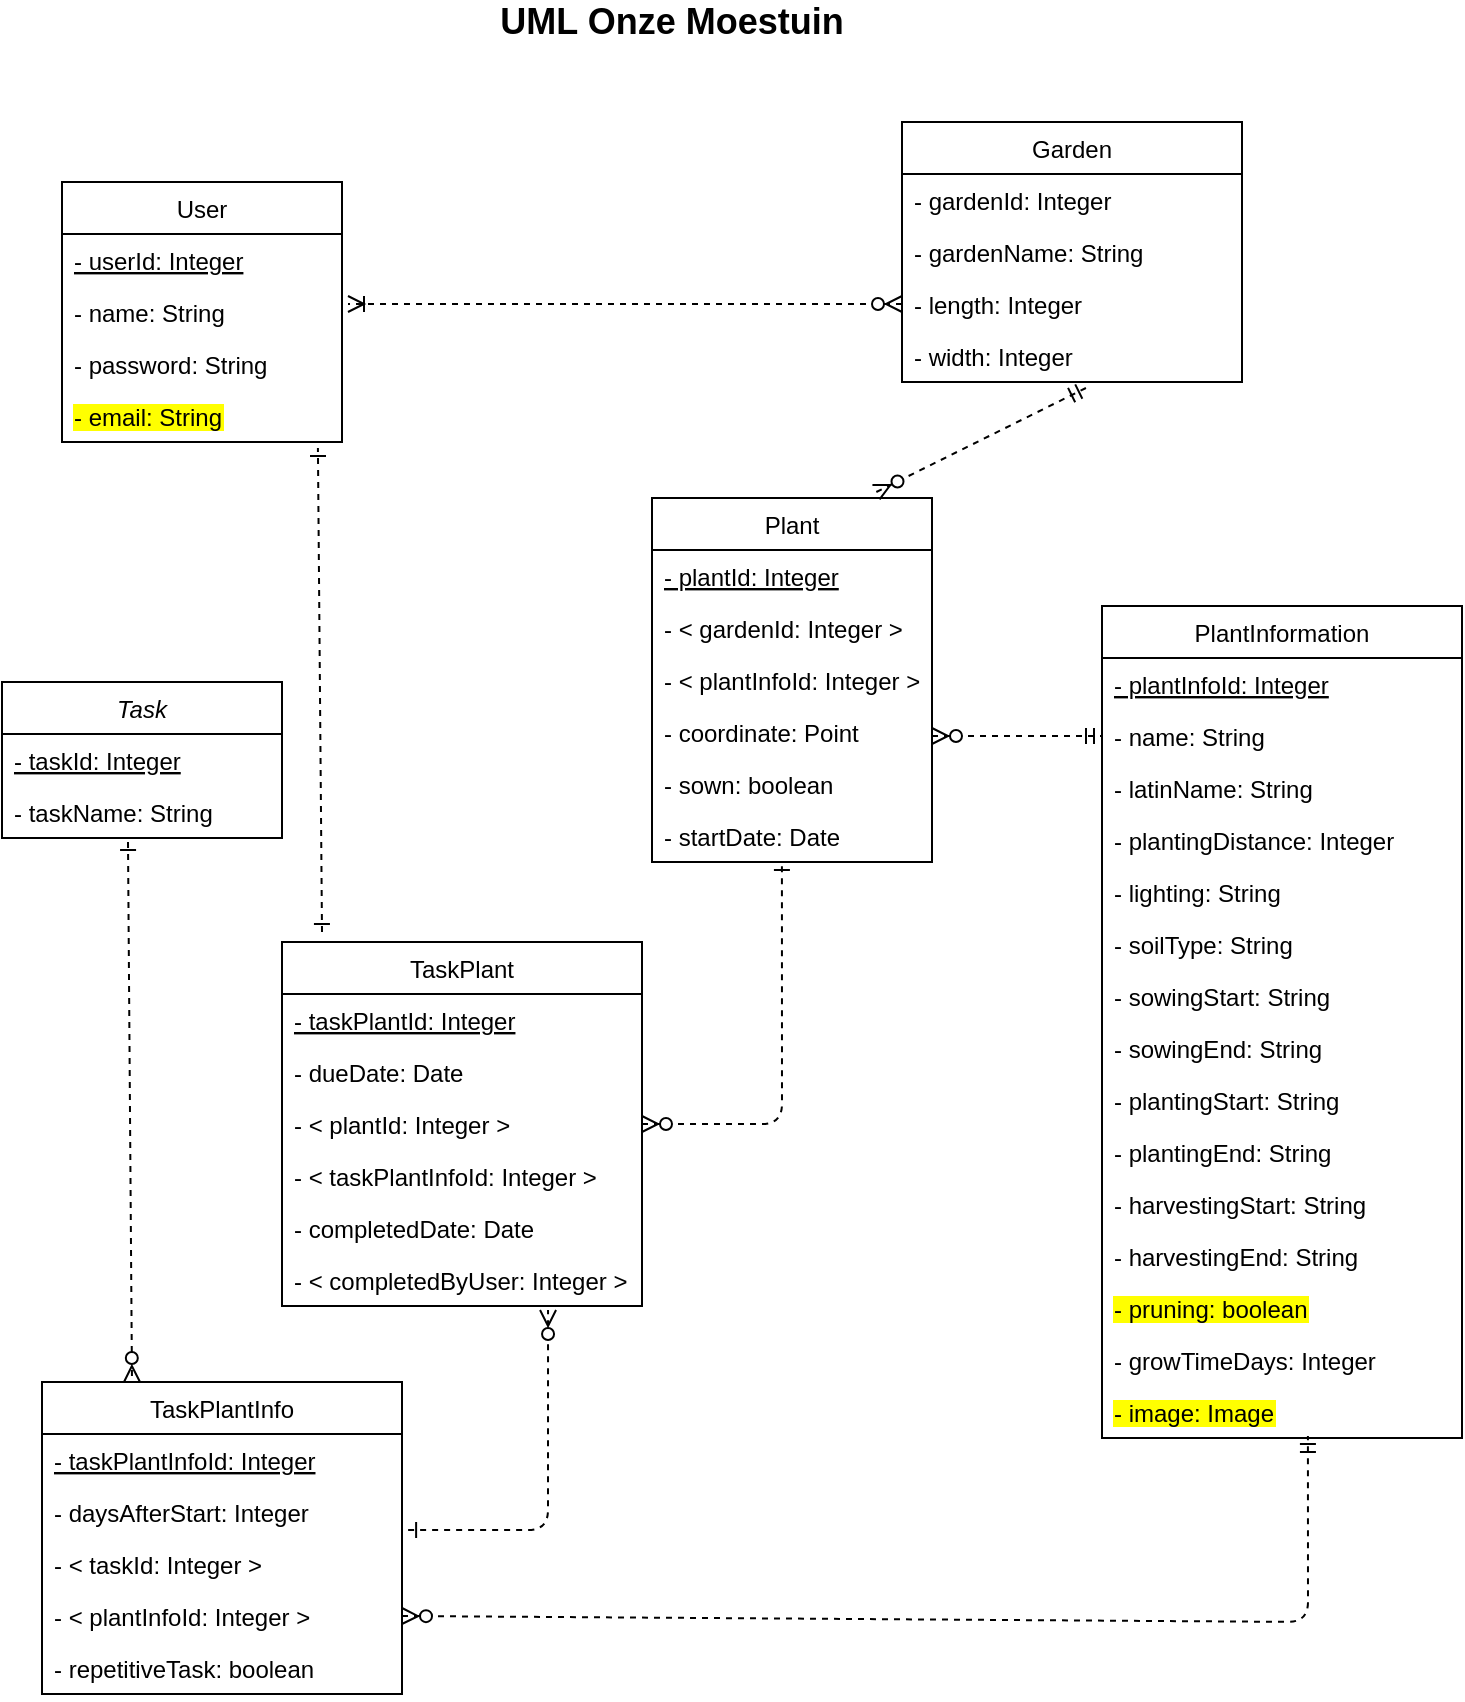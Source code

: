<mxfile version="12.4.9" type="device"><diagram id="UogSrCtIEShTxzyLjX_1" name="Page-1"><mxGraphModel dx="1360" dy="834" grid="1" gridSize="10" guides="1" tooltips="1" connect="1" arrows="1" fold="1" page="1" pageScale="1" pageWidth="850" pageHeight="1100" math="0" shadow="0"><root><mxCell id="0"/><mxCell id="1" parent="0"/><mxCell id="djUTZAOE7deF9iOS-QQW-1" value="User" style="swimlane;fontStyle=0;childLayout=stackLayout;horizontal=1;startSize=26;fillColor=none;horizontalStack=0;resizeParent=1;resizeParentMax=0;resizeLast=0;collapsible=1;marginBottom=0;" parent="1" vertex="1"><mxGeometry x="60" y="130" width="140" height="130" as="geometry"/></mxCell><mxCell id="djUTZAOE7deF9iOS-QQW-2" value="- userId: Integer" style="text;strokeColor=none;fillColor=none;align=left;verticalAlign=top;spacingLeft=4;spacingRight=4;overflow=hidden;rotatable=0;points=[[0,0.5],[1,0.5]];portConstraint=eastwest;fontStyle=4" parent="djUTZAOE7deF9iOS-QQW-1" vertex="1"><mxGeometry y="26" width="140" height="26" as="geometry"/></mxCell><mxCell id="djUTZAOE7deF9iOS-QQW-3" value="- name: String" style="text;strokeColor=none;fillColor=none;align=left;verticalAlign=top;spacingLeft=4;spacingRight=4;overflow=hidden;rotatable=0;points=[[0,0.5],[1,0.5]];portConstraint=eastwest;" parent="djUTZAOE7deF9iOS-QQW-1" vertex="1"><mxGeometry y="52" width="140" height="26" as="geometry"/></mxCell><mxCell id="djUTZAOE7deF9iOS-QQW-4" value="- password: String" style="text;strokeColor=none;fillColor=none;align=left;verticalAlign=top;spacingLeft=4;spacingRight=4;overflow=hidden;rotatable=0;points=[[0,0.5],[1,0.5]];portConstraint=eastwest;" parent="djUTZAOE7deF9iOS-QQW-1" vertex="1"><mxGeometry y="78" width="140" height="26" as="geometry"/></mxCell><mxCell id="3kXvqW-zchwsD1pzAPGb-5" value="- email: String" style="text;strokeColor=none;fillColor=none;align=left;verticalAlign=top;spacingLeft=4;spacingRight=4;overflow=hidden;rotatable=0;points=[[0,0.5],[1,0.5]];portConstraint=eastwest;labelBackgroundColor=#FFFF00;" parent="djUTZAOE7deF9iOS-QQW-1" vertex="1"><mxGeometry y="104" width="140" height="26" as="geometry"/></mxCell><mxCell id="djUTZAOE7deF9iOS-QQW-5" value="Garden" style="swimlane;fontStyle=0;childLayout=stackLayout;horizontal=1;startSize=26;fillColor=none;horizontalStack=0;resizeParent=1;resizeParentMax=0;resizeLast=0;collapsible=1;marginBottom=0;resizeHeight=1;resizeWidth=1;" parent="1" vertex="1"><mxGeometry x="480" y="100" width="170" height="130" as="geometry"><mxRectangle x="480" y="150" width="70" height="26" as="alternateBounds"/></mxGeometry></mxCell><mxCell id="djUTZAOE7deF9iOS-QQW-6" value="- gardenId: Integer" style="text;strokeColor=none;fillColor=none;align=left;verticalAlign=top;spacingLeft=4;spacingRight=4;overflow=hidden;rotatable=0;points=[[0,0.5],[1,0.5]];portConstraint=eastwest;" parent="djUTZAOE7deF9iOS-QQW-5" vertex="1"><mxGeometry y="26" width="170" height="26" as="geometry"/></mxCell><mxCell id="3kXvqW-zchwsD1pzAPGb-44" value="- gardenName: String" style="text;strokeColor=none;fillColor=none;align=left;verticalAlign=top;spacingLeft=4;spacingRight=4;overflow=hidden;rotatable=0;points=[[0,0.5],[1,0.5]];portConstraint=eastwest;" parent="djUTZAOE7deF9iOS-QQW-5" vertex="1"><mxGeometry y="52" width="170" height="26" as="geometry"/></mxCell><mxCell id="djUTZAOE7deF9iOS-QQW-7" value="- length: Integer" style="text;strokeColor=none;fillColor=none;align=left;verticalAlign=top;spacingLeft=4;spacingRight=4;overflow=hidden;rotatable=0;points=[[0,0.5],[1,0.5]];portConstraint=eastwest;" parent="djUTZAOE7deF9iOS-QQW-5" vertex="1"><mxGeometry y="78" width="170" height="26" as="geometry"/></mxCell><mxCell id="djUTZAOE7deF9iOS-QQW-23" value="- width: Integer" style="text;strokeColor=none;fillColor=none;align=left;verticalAlign=top;spacingLeft=4;spacingRight=4;overflow=hidden;rotatable=0;points=[[0,0.5],[1,0.5]];portConstraint=eastwest;" parent="djUTZAOE7deF9iOS-QQW-5" vertex="1"><mxGeometry y="104" width="170" height="26" as="geometry"/></mxCell><mxCell id="djUTZAOE7deF9iOS-QQW-35" value="PlantInformation" style="swimlane;fontStyle=0;childLayout=stackLayout;horizontal=1;startSize=26;fillColor=none;horizontalStack=0;resizeParent=1;resizeParentMax=0;resizeLast=0;collapsible=1;marginBottom=0;" parent="1" vertex="1"><mxGeometry x="580" y="342" width="180" height="416" as="geometry"/></mxCell><mxCell id="djUTZAOE7deF9iOS-QQW-36" value="- plantInfoId: Integer" style="text;strokeColor=none;fillColor=none;align=left;verticalAlign=top;spacingLeft=4;spacingRight=4;overflow=hidden;rotatable=0;points=[[0,0.5],[1,0.5]];portConstraint=eastwest;fontStyle=4" parent="djUTZAOE7deF9iOS-QQW-35" vertex="1"><mxGeometry y="26" width="180" height="26" as="geometry"/></mxCell><mxCell id="3kXvqW-zchwsD1pzAPGb-3" value="- name: String" style="text;strokeColor=none;fillColor=none;align=left;verticalAlign=top;spacingLeft=4;spacingRight=4;overflow=hidden;rotatable=0;points=[[0,0.5],[1,0.5]];portConstraint=eastwest;" parent="djUTZAOE7deF9iOS-QQW-35" vertex="1"><mxGeometry y="52" width="180" height="26" as="geometry"/></mxCell><mxCell id="djUTZAOE7deF9iOS-QQW-37" value="- latinName: String" style="text;strokeColor=none;fillColor=none;align=left;verticalAlign=top;spacingLeft=4;spacingRight=4;overflow=hidden;rotatable=0;points=[[0,0.5],[1,0.5]];portConstraint=eastwest;" parent="djUTZAOE7deF9iOS-QQW-35" vertex="1"><mxGeometry y="78" width="180" height="26" as="geometry"/></mxCell><mxCell id="djUTZAOE7deF9iOS-QQW-38" value="- plantingDistance: Integer" style="text;strokeColor=none;fillColor=none;align=left;verticalAlign=top;spacingLeft=4;spacingRight=4;overflow=hidden;rotatable=0;points=[[0,0.5],[1,0.5]];portConstraint=eastwest;" parent="djUTZAOE7deF9iOS-QQW-35" vertex="1"><mxGeometry y="104" width="180" height="26" as="geometry"/></mxCell><mxCell id="djUTZAOE7deF9iOS-QQW-39" value="- lighting: String" style="text;strokeColor=none;fillColor=none;align=left;verticalAlign=top;spacingLeft=4;spacingRight=4;overflow=hidden;rotatable=0;points=[[0,0.5],[1,0.5]];portConstraint=eastwest;" parent="djUTZAOE7deF9iOS-QQW-35" vertex="1"><mxGeometry y="130" width="180" height="26" as="geometry"/></mxCell><mxCell id="djUTZAOE7deF9iOS-QQW-40" value="- soilType: String" style="text;strokeColor=none;fillColor=none;align=left;verticalAlign=top;spacingLeft=4;spacingRight=4;overflow=hidden;rotatable=0;points=[[0,0.5],[1,0.5]];portConstraint=eastwest;" parent="djUTZAOE7deF9iOS-QQW-35" vertex="1"><mxGeometry y="156" width="180" height="26" as="geometry"/></mxCell><mxCell id="djUTZAOE7deF9iOS-QQW-41" value="- sowingStart: String" style="text;strokeColor=none;fillColor=none;align=left;verticalAlign=top;spacingLeft=4;spacingRight=4;overflow=hidden;rotatable=0;points=[[0,0.5],[1,0.5]];portConstraint=eastwest;" parent="djUTZAOE7deF9iOS-QQW-35" vertex="1"><mxGeometry y="182" width="180" height="26" as="geometry"/></mxCell><mxCell id="djUTZAOE7deF9iOS-QQW-43" value="- sowingEnd: String" style="text;strokeColor=none;fillColor=none;align=left;verticalAlign=top;spacingLeft=4;spacingRight=4;overflow=hidden;rotatable=0;points=[[0,0.5],[1,0.5]];portConstraint=eastwest;" parent="djUTZAOE7deF9iOS-QQW-35" vertex="1"><mxGeometry y="208" width="180" height="26" as="geometry"/></mxCell><mxCell id="djUTZAOE7deF9iOS-QQW-44" value="- plantingStart: String" style="text;strokeColor=none;fillColor=none;align=left;verticalAlign=top;spacingLeft=4;spacingRight=4;overflow=hidden;rotatable=0;points=[[0,0.5],[1,0.5]];portConstraint=eastwest;" parent="djUTZAOE7deF9iOS-QQW-35" vertex="1"><mxGeometry y="234" width="180" height="26" as="geometry"/></mxCell><mxCell id="djUTZAOE7deF9iOS-QQW-45" value="- plantingEnd: String" style="text;strokeColor=none;fillColor=none;align=left;verticalAlign=top;spacingLeft=4;spacingRight=4;overflow=hidden;rotatable=0;points=[[0,0.5],[1,0.5]];portConstraint=eastwest;" parent="djUTZAOE7deF9iOS-QQW-35" vertex="1"><mxGeometry y="260" width="180" height="26" as="geometry"/></mxCell><mxCell id="djUTZAOE7deF9iOS-QQW-46" value="- harvestingStart: String" style="text;strokeColor=none;fillColor=none;align=left;verticalAlign=top;spacingLeft=4;spacingRight=4;overflow=hidden;rotatable=0;points=[[0,0.5],[1,0.5]];portConstraint=eastwest;" parent="djUTZAOE7deF9iOS-QQW-35" vertex="1"><mxGeometry y="286" width="180" height="26" as="geometry"/></mxCell><mxCell id="djUTZAOE7deF9iOS-QQW-47" value="- harvestingEnd: String" style="text;strokeColor=none;fillColor=none;align=left;verticalAlign=top;spacingLeft=4;spacingRight=4;overflow=hidden;rotatable=0;points=[[0,0.5],[1,0.5]];portConstraint=eastwest;" parent="djUTZAOE7deF9iOS-QQW-35" vertex="1"><mxGeometry y="312" width="180" height="26" as="geometry"/></mxCell><mxCell id="djUTZAOE7deF9iOS-QQW-48" value="- pruning: boolean" style="text;strokeColor=none;fillColor=none;align=left;verticalAlign=top;spacingLeft=4;spacingRight=4;overflow=hidden;rotatable=0;points=[[0,0.5],[1,0.5]];portConstraint=eastwest;labelBackgroundColor=#FFFF00;" parent="djUTZAOE7deF9iOS-QQW-35" vertex="1"><mxGeometry y="338" width="180" height="26" as="geometry"/></mxCell><mxCell id="djUTZAOE7deF9iOS-QQW-88" value="- growTimeDays: Integer" style="text;strokeColor=none;fillColor=none;align=left;verticalAlign=top;spacingLeft=4;spacingRight=4;overflow=hidden;rotatable=0;points=[[0,0.5],[1,0.5]];portConstraint=eastwest;" parent="djUTZAOE7deF9iOS-QQW-35" vertex="1"><mxGeometry y="364" width="180" height="26" as="geometry"/></mxCell><mxCell id="djUTZAOE7deF9iOS-QQW-75" value="- image: Image" style="text;strokeColor=none;fillColor=none;align=left;verticalAlign=top;spacingLeft=4;spacingRight=4;overflow=hidden;rotatable=0;points=[[0,0.5],[1,0.5]];portConstraint=eastwest;labelBackgroundColor=#FFFF00;" parent="djUTZAOE7deF9iOS-QQW-35" vertex="1"><mxGeometry y="390" width="180" height="26" as="geometry"/></mxCell><mxCell id="djUTZAOE7deF9iOS-QQW-49" value="Plant" style="swimlane;fontStyle=0;childLayout=stackLayout;horizontal=1;startSize=26;fillColor=none;horizontalStack=0;resizeParent=1;resizeParentMax=0;resizeLast=0;collapsible=1;marginBottom=0;" parent="1" vertex="1"><mxGeometry x="355" y="288" width="140" height="182" as="geometry"/></mxCell><mxCell id="djUTZAOE7deF9iOS-QQW-50" value="- plantId: Integer" style="text;strokeColor=none;fillColor=none;align=left;verticalAlign=top;spacingLeft=4;spacingRight=4;overflow=hidden;rotatable=0;points=[[0,0.5],[1,0.5]];portConstraint=eastwest;fontStyle=4" parent="djUTZAOE7deF9iOS-QQW-49" vertex="1"><mxGeometry y="26" width="140" height="26" as="geometry"/></mxCell><mxCell id="djUTZAOE7deF9iOS-QQW-51" value="- &lt; gardenId: Integer &gt;" style="text;strokeColor=none;fillColor=none;align=left;verticalAlign=top;spacingLeft=4;spacingRight=4;overflow=hidden;rotatable=0;points=[[0,0.5],[1,0.5]];portConstraint=eastwest;fontStyle=0" parent="djUTZAOE7deF9iOS-QQW-49" vertex="1"><mxGeometry y="52" width="140" height="26" as="geometry"/></mxCell><mxCell id="djUTZAOE7deF9iOS-QQW-53" value="- &lt; plantInfoId: Integer &gt;" style="text;strokeColor=none;fillColor=none;align=left;verticalAlign=top;spacingLeft=4;spacingRight=4;overflow=hidden;rotatable=0;points=[[0,0.5],[1,0.5]];portConstraint=eastwest;" parent="djUTZAOE7deF9iOS-QQW-49" vertex="1"><mxGeometry y="78" width="140" height="26" as="geometry"/></mxCell><mxCell id="djUTZAOE7deF9iOS-QQW-54" value="- coordinate: Point" style="text;strokeColor=none;fillColor=none;align=left;verticalAlign=top;spacingLeft=4;spacingRight=4;overflow=hidden;rotatable=0;points=[[0,0.5],[1,0.5]];portConstraint=eastwest;" parent="djUTZAOE7deF9iOS-QQW-49" vertex="1"><mxGeometry y="104" width="140" height="26" as="geometry"/></mxCell><mxCell id="djUTZAOE7deF9iOS-QQW-55" value="- sown: boolean" style="text;strokeColor=none;fillColor=none;align=left;verticalAlign=top;spacingLeft=4;spacingRight=4;overflow=hidden;rotatable=0;points=[[0,0.5],[1,0.5]];portConstraint=eastwest;" parent="djUTZAOE7deF9iOS-QQW-49" vertex="1"><mxGeometry y="130" width="140" height="26" as="geometry"/></mxCell><mxCell id="djUTZAOE7deF9iOS-QQW-57" value="- startDate: Date" style="text;strokeColor=none;fillColor=none;align=left;verticalAlign=top;spacingLeft=4;spacingRight=4;overflow=hidden;rotatable=0;points=[[0,0.5],[1,0.5]];portConstraint=eastwest;" parent="djUTZAOE7deF9iOS-QQW-49" vertex="1"><mxGeometry y="156" width="140" height="26" as="geometry"/></mxCell><mxCell id="djUTZAOE7deF9iOS-QQW-69" value="TaskPlant" style="swimlane;fontStyle=0;childLayout=stackLayout;horizontal=1;startSize=26;fillColor=none;horizontalStack=0;resizeParent=1;resizeParentMax=0;resizeLast=0;collapsible=1;marginBottom=0;" parent="1" vertex="1"><mxGeometry x="170" y="510" width="180" height="182" as="geometry"/></mxCell><mxCell id="djUTZAOE7deF9iOS-QQW-73" value="- taskPlantId: Integer" style="text;strokeColor=none;fillColor=none;align=left;verticalAlign=top;spacingLeft=4;spacingRight=4;overflow=hidden;rotatable=0;points=[[0,0.5],[1,0.5]];portConstraint=eastwest;fontStyle=4" parent="djUTZAOE7deF9iOS-QQW-69" vertex="1"><mxGeometry y="26" width="180" height="26" as="geometry"/></mxCell><mxCell id="3kXvqW-zchwsD1pzAPGb-43" value="- dueDate: Date" style="text;strokeColor=none;fillColor=none;align=left;verticalAlign=top;spacingLeft=4;spacingRight=4;overflow=hidden;rotatable=0;points=[[0,0.5],[1,0.5]];portConstraint=eastwest;" parent="djUTZAOE7deF9iOS-QQW-69" vertex="1"><mxGeometry y="52" width="180" height="26" as="geometry"/></mxCell><mxCell id="202ROL2g0Z5YYktpvUlY-7" value="- &lt; plantId: Integer &gt;" style="text;strokeColor=none;fillColor=none;align=left;verticalAlign=top;spacingLeft=4;spacingRight=4;overflow=hidden;rotatable=0;points=[[0,0.5],[1,0.5]];portConstraint=eastwest;" vertex="1" parent="djUTZAOE7deF9iOS-QQW-69"><mxGeometry y="78" width="180" height="26" as="geometry"/></mxCell><mxCell id="202ROL2g0Z5YYktpvUlY-8" value="- &lt; taskPlantInfoId: Integer &gt;" style="text;strokeColor=none;fillColor=none;align=left;verticalAlign=top;spacingLeft=4;spacingRight=4;overflow=hidden;rotatable=0;points=[[0,0.5],[1,0.5]];portConstraint=eastwest;" vertex="1" parent="djUTZAOE7deF9iOS-QQW-69"><mxGeometry y="104" width="180" height="26" as="geometry"/></mxCell><mxCell id="202ROL2g0Z5YYktpvUlY-9" value="- completedDate: Date" style="text;strokeColor=none;fillColor=none;align=left;verticalAlign=top;spacingLeft=4;spacingRight=4;overflow=hidden;rotatable=0;points=[[0,0.5],[1,0.5]];portConstraint=eastwest;" vertex="1" parent="djUTZAOE7deF9iOS-QQW-69"><mxGeometry y="130" width="180" height="26" as="geometry"/></mxCell><mxCell id="202ROL2g0Z5YYktpvUlY-10" value="- &lt; completedByUser: Integer &gt;" style="text;strokeColor=none;fillColor=none;align=left;verticalAlign=top;spacingLeft=4;spacingRight=4;overflow=hidden;rotatable=0;points=[[0,0.5],[1,0.5]];portConstraint=eastwest;" vertex="1" parent="djUTZAOE7deF9iOS-QQW-69"><mxGeometry y="156" width="180" height="26" as="geometry"/></mxCell><mxCell id="3kXvqW-zchwsD1pzAPGb-6" value="TaskPlantInfo" style="swimlane;fontStyle=0;childLayout=stackLayout;horizontal=1;startSize=26;fillColor=none;horizontalStack=0;resizeParent=1;resizeParentMax=0;resizeLast=0;collapsible=1;marginBottom=0;labelBackgroundColor=none;" parent="1" vertex="1"><mxGeometry x="50" y="730" width="180" height="156" as="geometry"/></mxCell><mxCell id="3kXvqW-zchwsD1pzAPGb-8" value="- taskPlantInfoId: Integer" style="text;strokeColor=none;fillColor=none;align=left;verticalAlign=top;spacingLeft=4;spacingRight=4;overflow=hidden;rotatable=0;points=[[0,0.5],[1,0.5]];portConstraint=eastwest;fontStyle=4" parent="3kXvqW-zchwsD1pzAPGb-6" vertex="1"><mxGeometry y="26" width="180" height="26" as="geometry"/></mxCell><mxCell id="202ROL2g0Z5YYktpvUlY-2" value="- daysAfterStart: Integer" style="text;strokeColor=none;fillColor=none;align=left;verticalAlign=top;spacingLeft=4;spacingRight=4;overflow=hidden;rotatable=0;points=[[0,0.5],[1,0.5]];portConstraint=eastwest;" vertex="1" parent="3kXvqW-zchwsD1pzAPGb-6"><mxGeometry y="52" width="180" height="26" as="geometry"/></mxCell><mxCell id="202ROL2g0Z5YYktpvUlY-3" value="- &lt; taskId: Integer &gt;" style="text;strokeColor=none;fillColor=none;align=left;verticalAlign=top;spacingLeft=4;spacingRight=4;overflow=hidden;rotatable=0;points=[[0,0.5],[1,0.5]];portConstraint=eastwest;" vertex="1" parent="3kXvqW-zchwsD1pzAPGb-6"><mxGeometry y="78" width="180" height="26" as="geometry"/></mxCell><mxCell id="202ROL2g0Z5YYktpvUlY-4" value="- &lt; plantInfoId: Integer &gt;" style="text;strokeColor=none;fillColor=none;align=left;verticalAlign=top;spacingLeft=4;spacingRight=4;overflow=hidden;rotatable=0;points=[[0,0.5],[1,0.5]];portConstraint=eastwest;" vertex="1" parent="3kXvqW-zchwsD1pzAPGb-6"><mxGeometry y="104" width="180" height="26" as="geometry"/></mxCell><mxCell id="202ROL2g0Z5YYktpvUlY-13" value="- repetitiveTask: boolean" style="text;strokeColor=none;fillColor=none;align=left;verticalAlign=top;spacingLeft=4;spacingRight=4;overflow=hidden;rotatable=0;points=[[0,0.5],[1,0.5]];portConstraint=eastwest;" vertex="1" parent="3kXvqW-zchwsD1pzAPGb-6"><mxGeometry y="130" width="180" height="26" as="geometry"/></mxCell><mxCell id="3kXvqW-zchwsD1pzAPGb-18" value="" style="fontSize=12;html=1;endArrow=ERoneToMany;startArrow=ERzeroToMany;exitX=0;exitY=0.5;exitDx=0;exitDy=0;dashed=1;" parent="1" source="djUTZAOE7deF9iOS-QQW-7" edge="1"><mxGeometry width="100" height="100" relative="1" as="geometry"><mxPoint x="340" y="220" as="sourcePoint"/><mxPoint x="203" y="191" as="targetPoint"/></mxGeometry></mxCell><mxCell id="3kXvqW-zchwsD1pzAPGb-21" value="" style="fontSize=12;html=1;endArrow=ERzeroToMany;startArrow=ERmandOne;exitX=0.541;exitY=1.115;exitDx=0;exitDy=0;exitPerimeter=0;dashed=1;rounded=0;entryX=0.8;entryY=-0.016;entryDx=0;entryDy=0;entryPerimeter=0;" parent="1" source="djUTZAOE7deF9iOS-QQW-23" target="djUTZAOE7deF9iOS-QQW-49" edge="1"><mxGeometry width="100" height="100" relative="1" as="geometry"><mxPoint x="260" y="330" as="sourcePoint"/><mxPoint x="510" y="300" as="targetPoint"/><Array as="points"/></mxGeometry></mxCell><mxCell id="3kXvqW-zchwsD1pzAPGb-27" value="" style="fontSize=12;html=1;endArrow=ERmandOne;dashed=1;startArrow=ERzeroToMany;startFill=1;entryX=0;entryY=0.5;entryDx=0;entryDy=0;" parent="1" target="3kXvqW-zchwsD1pzAPGb-3" edge="1"><mxGeometry width="100" height="100" relative="1" as="geometry"><mxPoint x="495" y="407" as="sourcePoint"/><mxPoint x="580" y="504" as="targetPoint"/></mxGeometry></mxCell><mxCell id="3kXvqW-zchwsD1pzAPGb-30" value="" style="fontSize=12;html=1;endArrow=ERmandOne;exitX=1;exitY=0.5;exitDx=0;exitDy=0;dashed=1;startArrow=ERzeroToMany;startFill=1;entryX=0.572;entryY=0.962;entryDx=0;entryDy=0;entryPerimeter=0;" parent="1" source="202ROL2g0Z5YYktpvUlY-4" edge="1" target="djUTZAOE7deF9iOS-QQW-75"><mxGeometry width="100" height="100" relative="1" as="geometry"><mxPoint x="370" y="680" as="sourcePoint"/><mxPoint x="577" y="619" as="targetPoint"/><Array as="points"><mxPoint x="683" y="850"/></Array></mxGeometry></mxCell><mxCell id="3kXvqW-zchwsD1pzAPGb-32" value="" style="fontSize=12;html=1;endArrow=ERone;endFill=1;dashed=1;entryX=0.464;entryY=1;entryDx=0;entryDy=0;entryPerimeter=0;startArrow=ERzeroToMany;startFill=1;" parent="1" source="djUTZAOE7deF9iOS-QQW-69" target="djUTZAOE7deF9iOS-QQW-57" edge="1"><mxGeometry width="100" height="100" relative="1" as="geometry"><mxPoint x="350" y="830" as="sourcePoint"/><mxPoint x="430" y="500" as="targetPoint"/><Array as="points"><mxPoint x="420" y="601"/></Array></mxGeometry></mxCell><mxCell id="3kXvqW-zchwsD1pzAPGb-33" value="Task" style="swimlane;fontStyle=2;childLayout=stackLayout;horizontal=1;startSize=26;fillColor=none;horizontalStack=0;resizeParent=1;resizeParentMax=0;resizeLast=0;collapsible=1;marginBottom=0;labelBackgroundColor=none;" parent="1" vertex="1"><mxGeometry x="30" y="380" width="140" height="78" as="geometry"/></mxCell><mxCell id="3kXvqW-zchwsD1pzAPGb-34" value="- taskId: Integer" style="text;strokeColor=none;fillColor=none;align=left;verticalAlign=top;spacingLeft=4;spacingRight=4;overflow=hidden;rotatable=0;points=[[0,0.5],[1,0.5]];portConstraint=eastwest;fontStyle=4" parent="3kXvqW-zchwsD1pzAPGb-33" vertex="1"><mxGeometry y="26" width="140" height="26" as="geometry"/></mxCell><mxCell id="3kXvqW-zchwsD1pzAPGb-35" value="- taskName: String" style="text;strokeColor=none;fillColor=none;align=left;verticalAlign=top;spacingLeft=4;spacingRight=4;overflow=hidden;rotatable=0;points=[[0,0.5],[1,0.5]];portConstraint=eastwest;" parent="3kXvqW-zchwsD1pzAPGb-33" vertex="1"><mxGeometry y="52" width="140" height="26" as="geometry"/></mxCell><mxCell id="3kXvqW-zchwsD1pzAPGb-40" value="&lt;b style=&quot;font-size: 18px;&quot;&gt;UML Onze Moestuin&lt;/b&gt;" style="text;html=1;strokeColor=none;fillColor=none;align=center;verticalAlign=middle;whiteSpace=wrap;rounded=0;labelBackgroundColor=none;fontSize=18;" parent="1" vertex="1"><mxGeometry x="220" y="40" width="290" height="20" as="geometry"/></mxCell><mxCell id="202ROL2g0Z5YYktpvUlY-6" value="" style="fontSize=12;html=1;endArrow=ERzeroToMany;startArrow=ERone;entryX=0.25;entryY=0;entryDx=0;entryDy=0;exitX=0.45;exitY=1.077;exitDx=0;exitDy=0;exitPerimeter=0;dashed=1;startFill=0;" edge="1" parent="1" source="3kXvqW-zchwsD1pzAPGb-35" target="3kXvqW-zchwsD1pzAPGb-6"><mxGeometry width="100" height="100" relative="1" as="geometry"><mxPoint x="90" y="570" as="sourcePoint"/><mxPoint x="190" y="470" as="targetPoint"/></mxGeometry></mxCell><mxCell id="202ROL2g0Z5YYktpvUlY-11" value="" style="fontSize=12;html=1;endArrow=ERone;endFill=1;dashed=1;entryX=0.914;entryY=1.115;entryDx=0;entryDy=0;entryPerimeter=0;startArrow=ERone;startFill=0;" edge="1" parent="1" target="3kXvqW-zchwsD1pzAPGb-5"><mxGeometry width="100" height="100" relative="1" as="geometry"><mxPoint x="190" y="505" as="sourcePoint"/><mxPoint x="140" y="270" as="targetPoint"/></mxGeometry></mxCell><mxCell id="202ROL2g0Z5YYktpvUlY-12" value="" style="fontSize=12;html=1;endArrow=ERzeroToMany;startArrow=ERone;dashed=1;entryX=0.739;entryY=1.077;entryDx=0;entryDy=0;entryPerimeter=0;exitX=1.017;exitY=-0.154;exitDx=0;exitDy=0;exitPerimeter=0;startFill=0;" edge="1" parent="1" source="202ROL2g0Z5YYktpvUlY-3" target="202ROL2g0Z5YYktpvUlY-10"><mxGeometry width="100" height="100" relative="1" as="geometry"><mxPoint x="270" y="820" as="sourcePoint"/><mxPoint x="370" y="720" as="targetPoint"/><Array as="points"><mxPoint x="303" y="804"/></Array></mxGeometry></mxCell></root></mxGraphModel></diagram></mxfile>